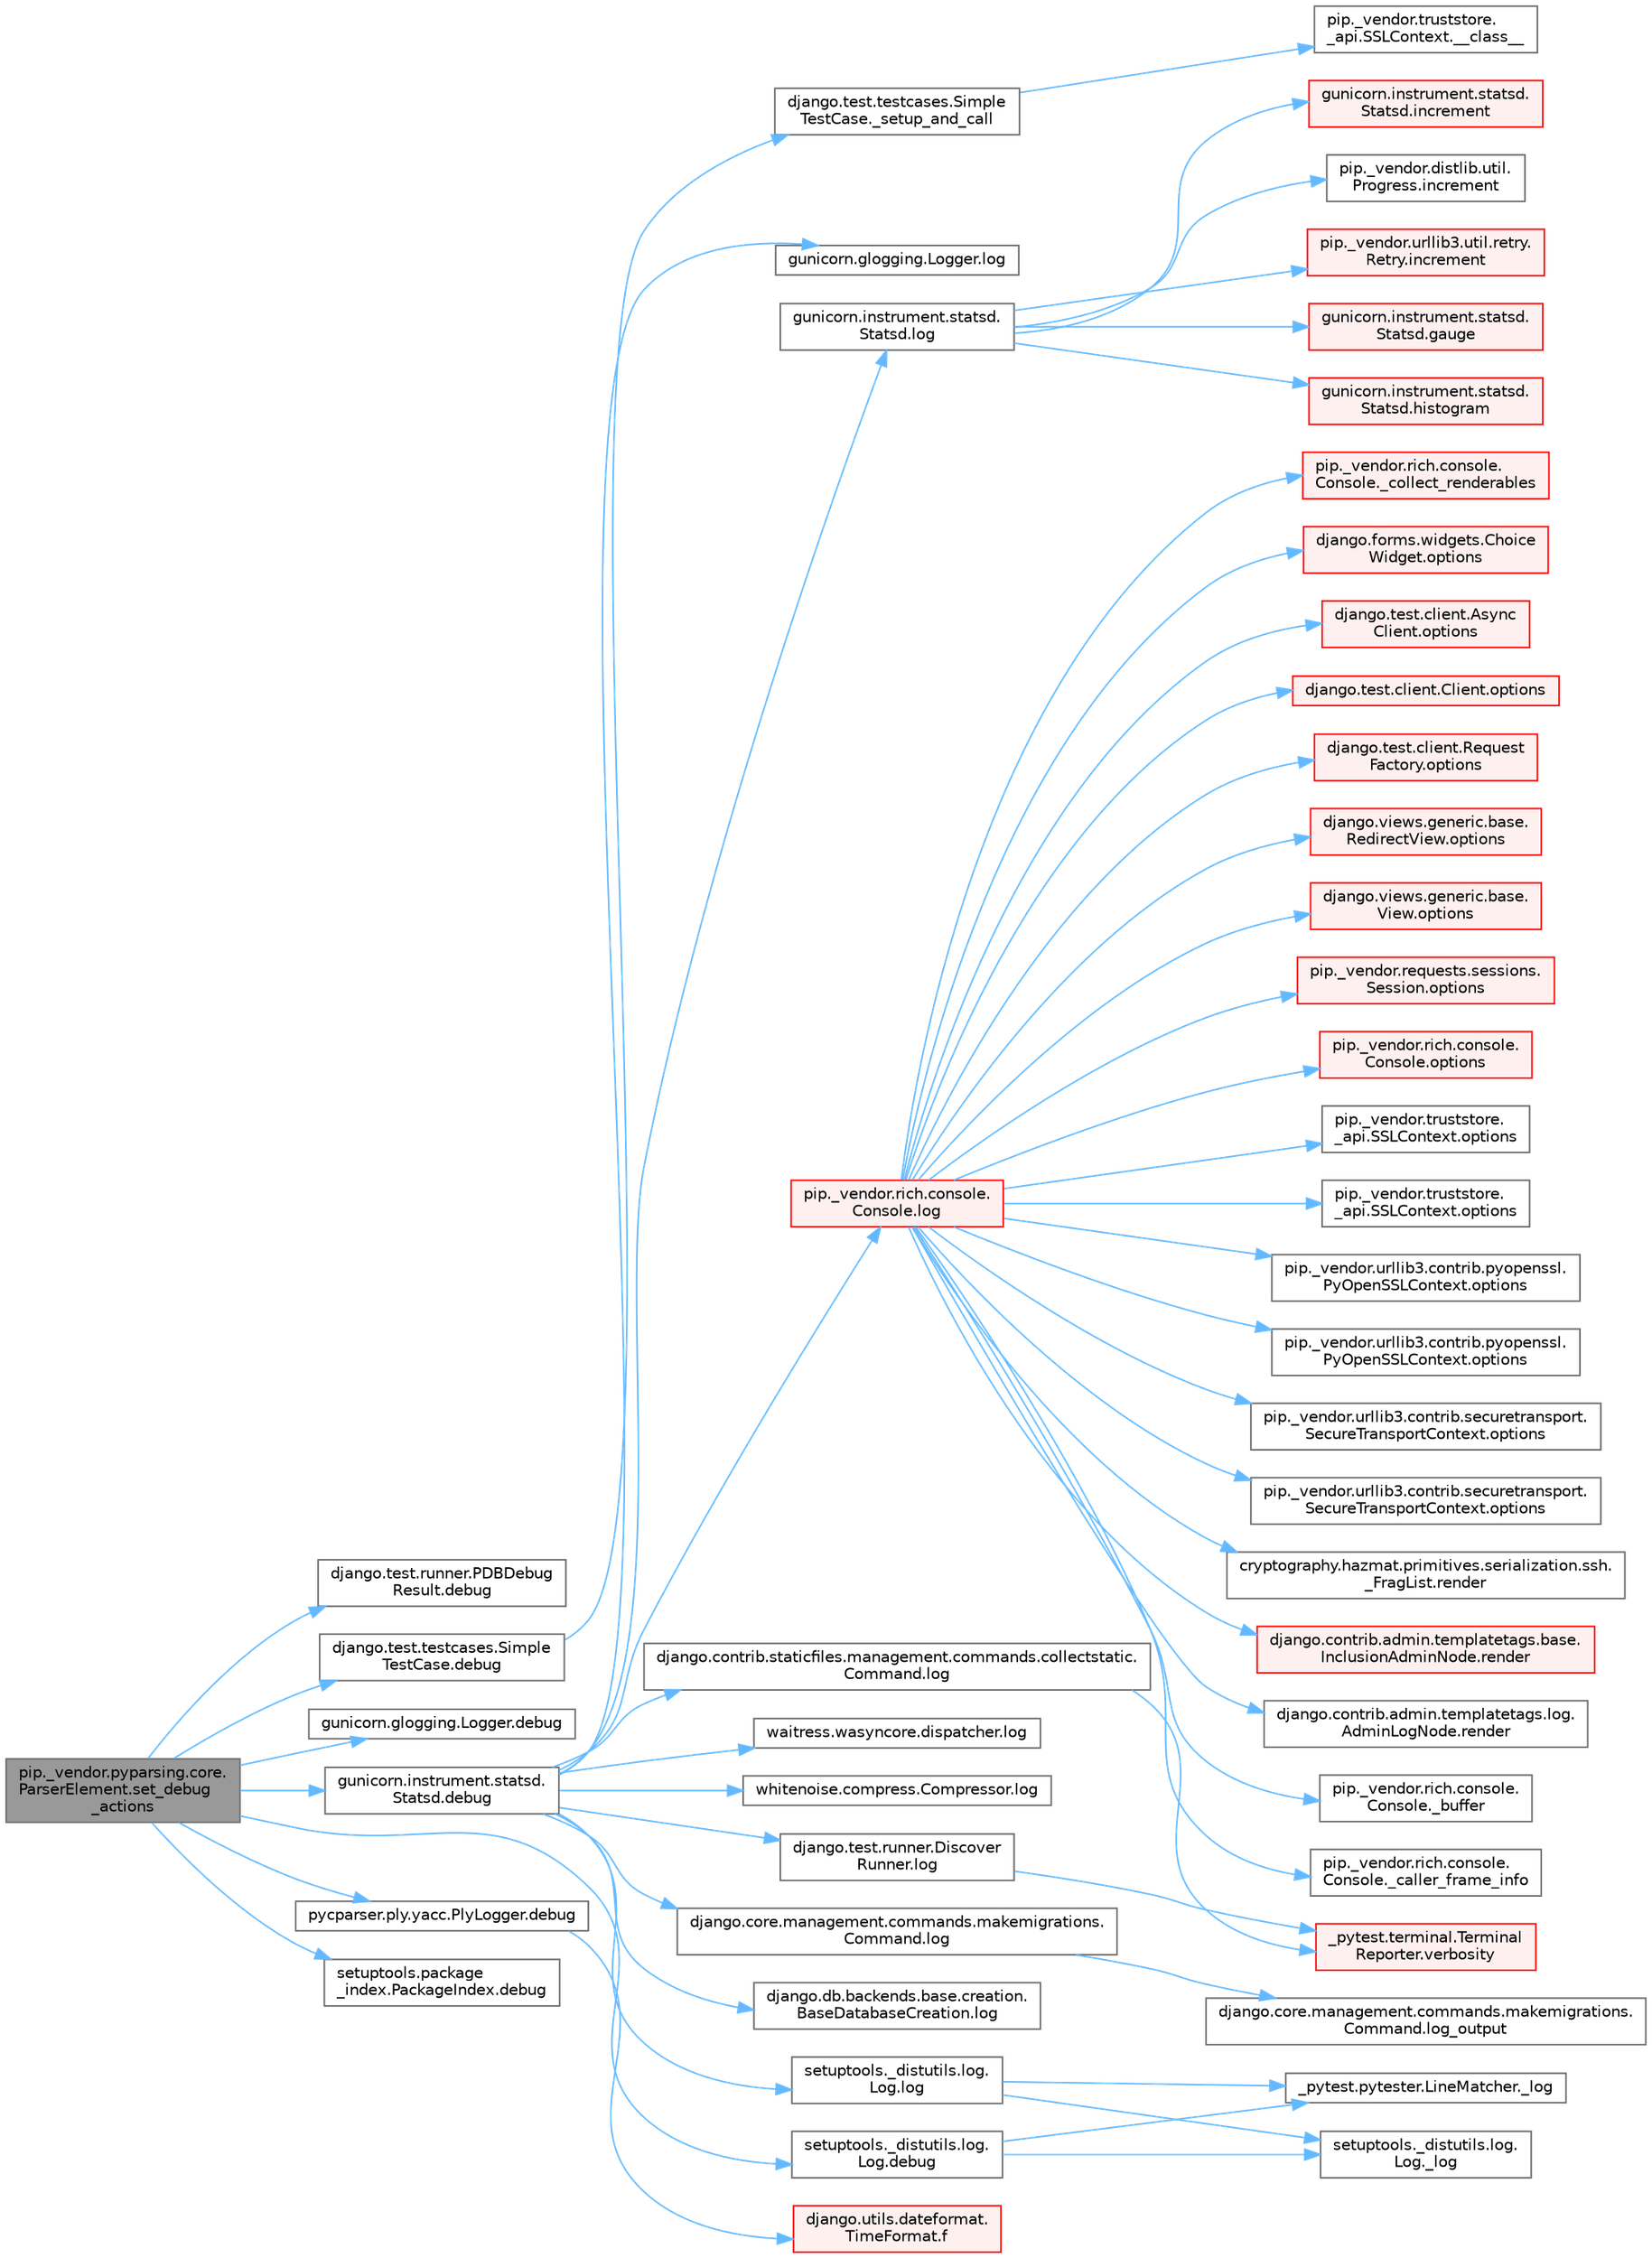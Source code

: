 digraph "pip._vendor.pyparsing.core.ParserElement.set_debug_actions"
{
 // LATEX_PDF_SIZE
  bgcolor="transparent";
  edge [fontname=Helvetica,fontsize=10,labelfontname=Helvetica,labelfontsize=10];
  node [fontname=Helvetica,fontsize=10,shape=box,height=0.2,width=0.4];
  rankdir="LR";
  Node1 [id="Node000001",label="pip._vendor.pyparsing.core.\lParserElement.set_debug\l_actions",height=0.2,width=0.4,color="gray40", fillcolor="grey60", style="filled", fontcolor="black",tooltip=" "];
  Node1 -> Node2 [id="edge1_Node000001_Node000002",color="steelblue1",style="solid",tooltip=" "];
  Node2 [id="Node000002",label="django.test.runner.PDBDebug\lResult.debug",height=0.2,width=0.4,color="grey40", fillcolor="white", style="filled",URL="$classdjango_1_1test_1_1runner_1_1_p_d_b_debug_result.html#a32d6b3216965b07e4be691f8decc1a65",tooltip=" "];
  Node1 -> Node3 [id="edge2_Node000001_Node000003",color="steelblue1",style="solid",tooltip=" "];
  Node3 [id="Node000003",label="django.test.testcases.Simple\lTestCase.debug",height=0.2,width=0.4,color="grey40", fillcolor="white", style="filled",URL="$classdjango_1_1test_1_1testcases_1_1_simple_test_case.html#a3572a3cb9246fcddfe70f0443b262461",tooltip=" "];
  Node3 -> Node4 [id="edge3_Node000003_Node000004",color="steelblue1",style="solid",tooltip=" "];
  Node4 [id="Node000004",label="django.test.testcases.Simple\lTestCase._setup_and_call",height=0.2,width=0.4,color="grey40", fillcolor="white", style="filled",URL="$classdjango_1_1test_1_1testcases_1_1_simple_test_case.html#a7045efb29a81e96071ed0e0956149410",tooltip=" "];
  Node4 -> Node5 [id="edge4_Node000004_Node000005",color="steelblue1",style="solid",tooltip=" "];
  Node5 [id="Node000005",label="pip._vendor.truststore.\l_api.SSLContext.__class__",height=0.2,width=0.4,color="grey40", fillcolor="white", style="filled",URL="$classpip_1_1__vendor_1_1truststore_1_1__api_1_1_s_s_l_context.html#a530861514f31eabaa3f513557d6e66de",tooltip=" "];
  Node1 -> Node6 [id="edge5_Node000001_Node000006",color="steelblue1",style="solid",tooltip=" "];
  Node6 [id="Node000006",label="gunicorn.glogging.Logger.debug",height=0.2,width=0.4,color="grey40", fillcolor="white", style="filled",URL="$classgunicorn_1_1glogging_1_1_logger.html#a1ae8caac207e0444684def3c6b40f0ee",tooltip=" "];
  Node1 -> Node7 [id="edge6_Node000001_Node000007",color="steelblue1",style="solid",tooltip=" "];
  Node7 [id="Node000007",label="gunicorn.instrument.statsd.\lStatsd.debug",height=0.2,width=0.4,color="grey40", fillcolor="white", style="filled",URL="$classgunicorn_1_1instrument_1_1statsd_1_1_statsd.html#abb1906a025131e88e3da6201580d70b8",tooltip=" "];
  Node7 -> Node8 [id="edge7_Node000007_Node000008",color="steelblue1",style="solid",tooltip=" "];
  Node8 [id="Node000008",label="django.contrib.staticfiles.management.commands.collectstatic.\lCommand.log",height=0.2,width=0.4,color="grey40", fillcolor="white", style="filled",URL="$classdjango_1_1contrib_1_1staticfiles_1_1management_1_1commands_1_1collectstatic_1_1_command.html#a0e93191b90ee0993e3286343d0b2de0e",tooltip=" "];
  Node8 -> Node9 [id="edge8_Node000008_Node000009",color="steelblue1",style="solid",tooltip=" "];
  Node9 [id="Node000009",label="_pytest.terminal.Terminal\lReporter.verbosity",height=0.2,width=0.4,color="red", fillcolor="#FFF0F0", style="filled",URL="$class__pytest_1_1terminal_1_1_terminal_reporter.html#a620047ffec9ba4f5cca84af25b3adbcf",tooltip=" "];
  Node7 -> Node12 [id="edge9_Node000007_Node000012",color="steelblue1",style="solid",tooltip=" "];
  Node12 [id="Node000012",label="django.core.management.commands.makemigrations.\lCommand.log",height=0.2,width=0.4,color="grey40", fillcolor="white", style="filled",URL="$classdjango_1_1core_1_1management_1_1commands_1_1makemigrations_1_1_command.html#a0409d121552878a7416460dba8274880",tooltip=" "];
  Node12 -> Node13 [id="edge10_Node000012_Node000013",color="steelblue1",style="solid",tooltip=" "];
  Node13 [id="Node000013",label="django.core.management.commands.makemigrations.\lCommand.log_output",height=0.2,width=0.4,color="grey40", fillcolor="white", style="filled",URL="$classdjango_1_1core_1_1management_1_1commands_1_1makemigrations_1_1_command.html#ad6cb5d402888250fc170034fdee93f6d",tooltip=" "];
  Node7 -> Node14 [id="edge11_Node000007_Node000014",color="steelblue1",style="solid",tooltip=" "];
  Node14 [id="Node000014",label="django.db.backends.base.creation.\lBaseDatabaseCreation.log",height=0.2,width=0.4,color="grey40", fillcolor="white", style="filled",URL="$classdjango_1_1db_1_1backends_1_1base_1_1creation_1_1_base_database_creation.html#ac297ec931db5ec68c271ec0d91be7183",tooltip=" "];
  Node7 -> Node15 [id="edge12_Node000007_Node000015",color="steelblue1",style="solid",tooltip=" "];
  Node15 [id="Node000015",label="django.test.runner.Discover\lRunner.log",height=0.2,width=0.4,color="grey40", fillcolor="white", style="filled",URL="$classdjango_1_1test_1_1runner_1_1_discover_runner.html#af5ad8e2895b3f0c5e0a6d7113199d641",tooltip=" "];
  Node15 -> Node9 [id="edge13_Node000015_Node000009",color="steelblue1",style="solid",tooltip=" "];
  Node7 -> Node16 [id="edge14_Node000007_Node000016",color="steelblue1",style="solid",tooltip=" "];
  Node16 [id="Node000016",label="gunicorn.glogging.Logger.log",height=0.2,width=0.4,color="grey40", fillcolor="white", style="filled",URL="$classgunicorn_1_1glogging_1_1_logger.html#ad6941dede526094643dd02c53c3449b0",tooltip=" "];
  Node7 -> Node17 [id="edge15_Node000007_Node000017",color="steelblue1",style="solid",tooltip=" "];
  Node17 [id="Node000017",label="gunicorn.instrument.statsd.\lStatsd.log",height=0.2,width=0.4,color="grey40", fillcolor="white", style="filled",URL="$classgunicorn_1_1instrument_1_1statsd_1_1_statsd.html#ab99145cf0b7c66dbcebcbdcbd44b4953",tooltip=" "];
  Node17 -> Node18 [id="edge16_Node000017_Node000018",color="steelblue1",style="solid",tooltip=" "];
  Node18 [id="Node000018",label="gunicorn.instrument.statsd.\lStatsd.gauge",height=0.2,width=0.4,color="red", fillcolor="#FFF0F0", style="filled",URL="$classgunicorn_1_1instrument_1_1statsd_1_1_statsd.html#a6cebc76ae769412dfb0f0a3ec727c50d",tooltip=" "];
  Node17 -> Node20 [id="edge17_Node000017_Node000020",color="steelblue1",style="solid",tooltip=" "];
  Node20 [id="Node000020",label="gunicorn.instrument.statsd.\lStatsd.histogram",height=0.2,width=0.4,color="red", fillcolor="#FFF0F0", style="filled",URL="$classgunicorn_1_1instrument_1_1statsd_1_1_statsd.html#adee3cb12a43f643cca3c9084d77285b4",tooltip=" "];
  Node17 -> Node21 [id="edge18_Node000017_Node000021",color="steelblue1",style="solid",tooltip=" "];
  Node21 [id="Node000021",label="gunicorn.instrument.statsd.\lStatsd.increment",height=0.2,width=0.4,color="red", fillcolor="#FFF0F0", style="filled",URL="$classgunicorn_1_1instrument_1_1statsd_1_1_statsd.html#a5527687726a051a5182ee13a842b08fd",tooltip=" "];
  Node17 -> Node22 [id="edge19_Node000017_Node000022",color="steelblue1",style="solid",tooltip=" "];
  Node22 [id="Node000022",label="pip._vendor.distlib.util.\lProgress.increment",height=0.2,width=0.4,color="grey40", fillcolor="white", style="filled",URL="$classpip_1_1__vendor_1_1distlib_1_1util_1_1_progress.html#a197ffd4ac8a74898742a6cde5b4c5466",tooltip=" "];
  Node17 -> Node23 [id="edge20_Node000017_Node000023",color="steelblue1",style="solid",tooltip=" "];
  Node23 [id="Node000023",label="pip._vendor.urllib3.util.retry.\lRetry.increment",height=0.2,width=0.4,color="red", fillcolor="#FFF0F0", style="filled",URL="$classpip_1_1__vendor_1_1urllib3_1_1util_1_1retry_1_1_retry.html#a88dd993ccb2ef4b2bfa9ad0571374b12",tooltip=" "];
  Node7 -> Node1125 [id="edge21_Node000007_Node001125",color="steelblue1",style="solid",tooltip=" "];
  Node1125 [id="Node001125",label="pip._vendor.rich.console.\lConsole.log",height=0.2,width=0.4,color="red", fillcolor="#FFF0F0", style="filled",URL="$classpip_1_1__vendor_1_1rich_1_1console_1_1_console.html#af9c77e39f9413fc2b134c60cfa23b0f1",tooltip=" "];
  Node1125 -> Node335 [id="edge22_Node001125_Node000335",color="steelblue1",style="solid",tooltip=" "];
  Node335 [id="Node000335",label="pip._vendor.rich.console.\lConsole._buffer",height=0.2,width=0.4,color="grey40", fillcolor="white", style="filled",URL="$classpip_1_1__vendor_1_1rich_1_1console_1_1_console.html#a51eaf031922c907e4085937b82f5564e",tooltip=" "];
  Node1125 -> Node1126 [id="edge23_Node001125_Node001126",color="steelblue1",style="solid",tooltip=" "];
  Node1126 [id="Node001126",label="pip._vendor.rich.console.\lConsole._caller_frame_info",height=0.2,width=0.4,color="grey40", fillcolor="white", style="filled",URL="$classpip_1_1__vendor_1_1rich_1_1console_1_1_console.html#ac43cb4290591af4f04cd264aa1fc1b0f",tooltip=" "];
  Node1125 -> Node336 [id="edge24_Node001125_Node000336",color="steelblue1",style="solid",tooltip=" "];
  Node336 [id="Node000336",label="pip._vendor.rich.console.\lConsole._collect_renderables",height=0.2,width=0.4,color="red", fillcolor="#FFF0F0", style="filled",URL="$classpip_1_1__vendor_1_1rich_1_1console_1_1_console.html#ab053dc750094e77e036523f6d2c14899",tooltip=" "];
  Node1125 -> Node346 [id="edge25_Node001125_Node000346",color="steelblue1",style="solid",tooltip=" "];
  Node346 [id="Node000346",label="django.forms.widgets.Choice\lWidget.options",height=0.2,width=0.4,color="red", fillcolor="#FFF0F0", style="filled",URL="$classdjango_1_1forms_1_1widgets_1_1_choice_widget.html#a8575b90386fc2027f38ea00133cef250",tooltip=" "];
  Node1125 -> Node1127 [id="edge26_Node001125_Node001127",color="steelblue1",style="solid",tooltip=" "];
  Node1127 [id="Node001127",label="django.test.client.Async\lClient.options",height=0.2,width=0.4,color="red", fillcolor="#FFF0F0", style="filled",URL="$classdjango_1_1test_1_1client_1_1_async_client.html#a84509c6347cbc018e6335b924ec841a2",tooltip=" "];
  Node1125 -> Node1303 [id="edge27_Node001125_Node001303",color="steelblue1",style="solid",tooltip=" "];
  Node1303 [id="Node001303",label="django.test.client.Client.options",height=0.2,width=0.4,color="red", fillcolor="#FFF0F0", style="filled",URL="$classdjango_1_1test_1_1client_1_1_client.html#a839ea6375ca2184b3b60550938b6824c",tooltip=" "];
  Node1125 -> Node1306 [id="edge28_Node001125_Node001306",color="steelblue1",style="solid",tooltip=" "];
  Node1306 [id="Node001306",label="django.test.client.Request\lFactory.options",height=0.2,width=0.4,color="red", fillcolor="#FFF0F0", style="filled",URL="$classdjango_1_1test_1_1client_1_1_request_factory.html#a438a7e1be2437d680cd78d11dee77c54",tooltip=" "];
  Node1125 -> Node1353 [id="edge29_Node001125_Node001353",color="steelblue1",style="solid",tooltip=" "];
  Node1353 [id="Node001353",label="django.views.generic.base.\lRedirectView.options",height=0.2,width=0.4,color="red", fillcolor="#FFF0F0", style="filled",URL="$classdjango_1_1views_1_1generic_1_1base_1_1_redirect_view.html#a444de156c79647344c987295c47a76e1",tooltip=" "];
  Node1125 -> Node1566 [id="edge30_Node001125_Node001566",color="steelblue1",style="solid",tooltip=" "];
  Node1566 [id="Node001566",label="django.views.generic.base.\lView.options",height=0.2,width=0.4,color="red", fillcolor="#FFF0F0", style="filled",URL="$classdjango_1_1views_1_1generic_1_1base_1_1_view.html#a4d1dc440a5bae11bd7859d20ca9948e1",tooltip=" "];
  Node1125 -> Node1569 [id="edge31_Node001125_Node001569",color="steelblue1",style="solid",tooltip=" "];
  Node1569 [id="Node001569",label="pip._vendor.requests.sessions.\lSession.options",height=0.2,width=0.4,color="red", fillcolor="#FFF0F0", style="filled",URL="$classpip_1_1__vendor_1_1requests_1_1sessions_1_1_session.html#a210270880f90521b3b3014748ecd87e9",tooltip=" "];
  Node1125 -> Node1570 [id="edge32_Node001125_Node001570",color="steelblue1",style="solid",tooltip=" "];
  Node1570 [id="Node001570",label="pip._vendor.rich.console.\lConsole.options",height=0.2,width=0.4,color="red", fillcolor="#FFF0F0", style="filled",URL="$classpip_1_1__vendor_1_1rich_1_1console_1_1_console.html#a41c8efe30ea45a9a4a3f8c34c688fe00",tooltip=" "];
  Node1125 -> Node1578 [id="edge33_Node001125_Node001578",color="steelblue1",style="solid",tooltip=" "];
  Node1578 [id="Node001578",label="pip._vendor.truststore.\l_api.SSLContext.options",height=0.2,width=0.4,color="grey40", fillcolor="white", style="filled",URL="$classpip_1_1__vendor_1_1truststore_1_1__api_1_1_s_s_l_context.html#a6755b8a82c0de77273744b73a826678d",tooltip=" "];
  Node1125 -> Node1579 [id="edge34_Node001125_Node001579",color="steelblue1",style="solid",tooltip=" "];
  Node1579 [id="Node001579",label="pip._vendor.truststore.\l_api.SSLContext.options",height=0.2,width=0.4,color="grey40", fillcolor="white", style="filled",URL="$classpip_1_1__vendor_1_1truststore_1_1__api_1_1_s_s_l_context.html#a90bd5b81f087b6628b2f681ce6cffcd6",tooltip=" "];
  Node1125 -> Node1580 [id="edge35_Node001125_Node001580",color="steelblue1",style="solid",tooltip=" "];
  Node1580 [id="Node001580",label="pip._vendor.urllib3.contrib.pyopenssl.\lPyOpenSSLContext.options",height=0.2,width=0.4,color="grey40", fillcolor="white", style="filled",URL="$classpip_1_1__vendor_1_1urllib3_1_1contrib_1_1pyopenssl_1_1_py_open_s_s_l_context.html#a3f539cc9d4b91d2fb90d7f8aef3810c1",tooltip=" "];
  Node1125 -> Node1581 [id="edge36_Node001125_Node001581",color="steelblue1",style="solid",tooltip=" "];
  Node1581 [id="Node001581",label="pip._vendor.urllib3.contrib.pyopenssl.\lPyOpenSSLContext.options",height=0.2,width=0.4,color="grey40", fillcolor="white", style="filled",URL="$classpip_1_1__vendor_1_1urllib3_1_1contrib_1_1pyopenssl_1_1_py_open_s_s_l_context.html#a8475fc4f3e83d92654b066a9422908dc",tooltip=" "];
  Node1125 -> Node1582 [id="edge37_Node001125_Node001582",color="steelblue1",style="solid",tooltip=" "];
  Node1582 [id="Node001582",label="pip._vendor.urllib3.contrib.securetransport.\lSecureTransportContext.options",height=0.2,width=0.4,color="grey40", fillcolor="white", style="filled",URL="$classpip_1_1__vendor_1_1urllib3_1_1contrib_1_1securetransport_1_1_secure_transport_context.html#ae19920941647ed0b43e0ed7d96e12457",tooltip=" "];
  Node1125 -> Node1583 [id="edge38_Node001125_Node001583",color="steelblue1",style="solid",tooltip=" "];
  Node1583 [id="Node001583",label="pip._vendor.urllib3.contrib.securetransport.\lSecureTransportContext.options",height=0.2,width=0.4,color="grey40", fillcolor="white", style="filled",URL="$classpip_1_1__vendor_1_1urllib3_1_1contrib_1_1securetransport_1_1_secure_transport_context.html#acf6c1ec11ca09e30c9c70d7dc26afacd",tooltip=" "];
  Node1125 -> Node3826 [id="edge39_Node001125_Node003826",color="steelblue1",style="solid",tooltip=" "];
  Node3826 [id="Node003826",label="cryptography.hazmat.primitives.serialization.ssh.\l_FragList.render",height=0.2,width=0.4,color="grey40", fillcolor="white", style="filled",URL="$classcryptography_1_1hazmat_1_1primitives_1_1serialization_1_1ssh_1_1___frag_list.html#adb86a47aab3646d46cfde49b7a4408a0",tooltip=" "];
  Node1125 -> Node3827 [id="edge40_Node001125_Node003827",color="steelblue1",style="solid",tooltip=" "];
  Node3827 [id="Node003827",label="django.contrib.admin.templatetags.base.\lInclusionAdminNode.render",height=0.2,width=0.4,color="red", fillcolor="#FFF0F0", style="filled",URL="$classdjango_1_1contrib_1_1admin_1_1templatetags_1_1base_1_1_inclusion_admin_node.html#a5c909e3c155bf5e7736cc82df0006cda",tooltip=" "];
  Node1125 -> Node3828 [id="edge41_Node001125_Node003828",color="steelblue1",style="solid",tooltip=" "];
  Node3828 [id="Node003828",label="django.contrib.admin.templatetags.log.\lAdminLogNode.render",height=0.2,width=0.4,color="grey40", fillcolor="white", style="filled",URL="$classdjango_1_1contrib_1_1admin_1_1templatetags_1_1log_1_1_admin_log_node.html#a86b516f1be40628f1bd94a1dc420cb24",tooltip=" "];
  Node7 -> Node1284 [id="edge42_Node000007_Node001284",color="steelblue1",style="solid",tooltip=" "];
  Node1284 [id="Node001284",label="setuptools._distutils.log.\lLog.log",height=0.2,width=0.4,color="grey40", fillcolor="white", style="filled",URL="$classsetuptools_1_1__distutils_1_1log_1_1_log.html#af651bf90098b3f6c9f3913b91f0eda70",tooltip=" "];
  Node1284 -> Node1285 [id="edge43_Node001284_Node001285",color="steelblue1",style="solid",tooltip=" "];
  Node1285 [id="Node001285",label="_pytest.pytester.LineMatcher._log",height=0.2,width=0.4,color="grey40", fillcolor="white", style="filled",URL="$class__pytest_1_1pytester_1_1_line_matcher.html#a8783ff706e976340d529c3c012831254",tooltip=" "];
  Node1284 -> Node1286 [id="edge44_Node001284_Node001286",color="steelblue1",style="solid",tooltip=" "];
  Node1286 [id="Node001286",label="setuptools._distutils.log.\lLog._log",height=0.2,width=0.4,color="grey40", fillcolor="white", style="filled",URL="$classsetuptools_1_1__distutils_1_1log_1_1_log.html#a4a1ffe6fd0ad53057d8ea48b2ca6e471",tooltip=" "];
  Node7 -> Node1287 [id="edge45_Node000007_Node001287",color="steelblue1",style="solid",tooltip=" "];
  Node1287 [id="Node001287",label="waitress.wasyncore.dispatcher.log",height=0.2,width=0.4,color="grey40", fillcolor="white", style="filled",URL="$classwaitress_1_1wasyncore_1_1dispatcher.html#ab4786338f40a0cf9e9df45b57d4c0a63",tooltip=" "];
  Node7 -> Node1288 [id="edge46_Node000007_Node001288",color="steelblue1",style="solid",tooltip=" "];
  Node1288 [id="Node001288",label="whitenoise.compress.Compressor.log",height=0.2,width=0.4,color="grey40", fillcolor="white", style="filled",URL="$classwhitenoise_1_1compress_1_1_compressor.html#aa70a9f98a4387e4d394529c17cdbee27",tooltip=" "];
  Node1 -> Node4531 [id="edge47_Node000001_Node004531",color="steelblue1",style="solid",tooltip=" "];
  Node4531 [id="Node004531",label="pycparser.ply.yacc.PlyLogger.debug",height=0.2,width=0.4,color="grey40", fillcolor="white", style="filled",URL="$classpycparser_1_1ply_1_1yacc_1_1_ply_logger.html#a1050ac15c036aee4f48130dda17c6604",tooltip=" "];
  Node4531 -> Node3142 [id="edge48_Node004531_Node003142",color="steelblue1",style="solid",tooltip=" "];
  Node3142 [id="Node003142",label="django.utils.dateformat.\lTimeFormat.f",height=0.2,width=0.4,color="red", fillcolor="#FFF0F0", style="filled",URL="$classdjango_1_1utils_1_1dateformat_1_1_time_format.html#a917dbc4f3103e5d9dd416fce475b48a8",tooltip=" "];
  Node1 -> Node4532 [id="edge49_Node000001_Node004532",color="steelblue1",style="solid",tooltip=" "];
  Node4532 [id="Node004532",label="setuptools._distutils.log.\lLog.debug",height=0.2,width=0.4,color="grey40", fillcolor="white", style="filled",URL="$classsetuptools_1_1__distutils_1_1log_1_1_log.html#aead561363ca945227a7827c37632bbec",tooltip=" "];
  Node4532 -> Node1285 [id="edge50_Node004532_Node001285",color="steelblue1",style="solid",tooltip=" "];
  Node4532 -> Node1286 [id="edge51_Node004532_Node001286",color="steelblue1",style="solid",tooltip=" "];
  Node1 -> Node4533 [id="edge52_Node000001_Node004533",color="steelblue1",style="solid",tooltip=" "];
  Node4533 [id="Node004533",label="setuptools.package\l_index.PackageIndex.debug",height=0.2,width=0.4,color="grey40", fillcolor="white", style="filled",URL="$classsetuptools_1_1package__index_1_1_package_index.html#a957d98e89fd97ee6abee00e9d1106a24",tooltip=" "];
}
